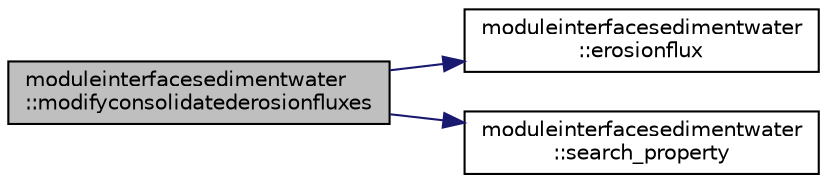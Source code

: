 digraph "moduleinterfacesedimentwater::modifyconsolidatederosionfluxes"
{
 // LATEX_PDF_SIZE
  edge [fontname="Helvetica",fontsize="10",labelfontname="Helvetica",labelfontsize="10"];
  node [fontname="Helvetica",fontsize="10",shape=record];
  rankdir="LR";
  Node1 [label="moduleinterfacesedimentwater\l::modifyconsolidatederosionfluxes",height=0.2,width=0.4,color="black", fillcolor="grey75", style="filled", fontcolor="black",tooltip=" "];
  Node1 -> Node2 [color="midnightblue",fontsize="10",style="solid",fontname="Helvetica"];
  Node2 [label="moduleinterfacesedimentwater\l::erosionflux",height=0.2,width=0.4,color="black", fillcolor="white", style="filled",URL="$namespacemoduleinterfacesedimentwater.html#a564b97311dc02a020ceaabdd4192ae46",tooltip=" "];
  Node1 -> Node3 [color="midnightblue",fontsize="10",style="solid",fontname="Helvetica"];
  Node3 [label="moduleinterfacesedimentwater\l::search_property",height=0.2,width=0.4,color="black", fillcolor="white", style="filled",URL="$namespacemoduleinterfacesedimentwater.html#ae241bc3d883ac6be0459ecc4b5128d68",tooltip=" "];
}
